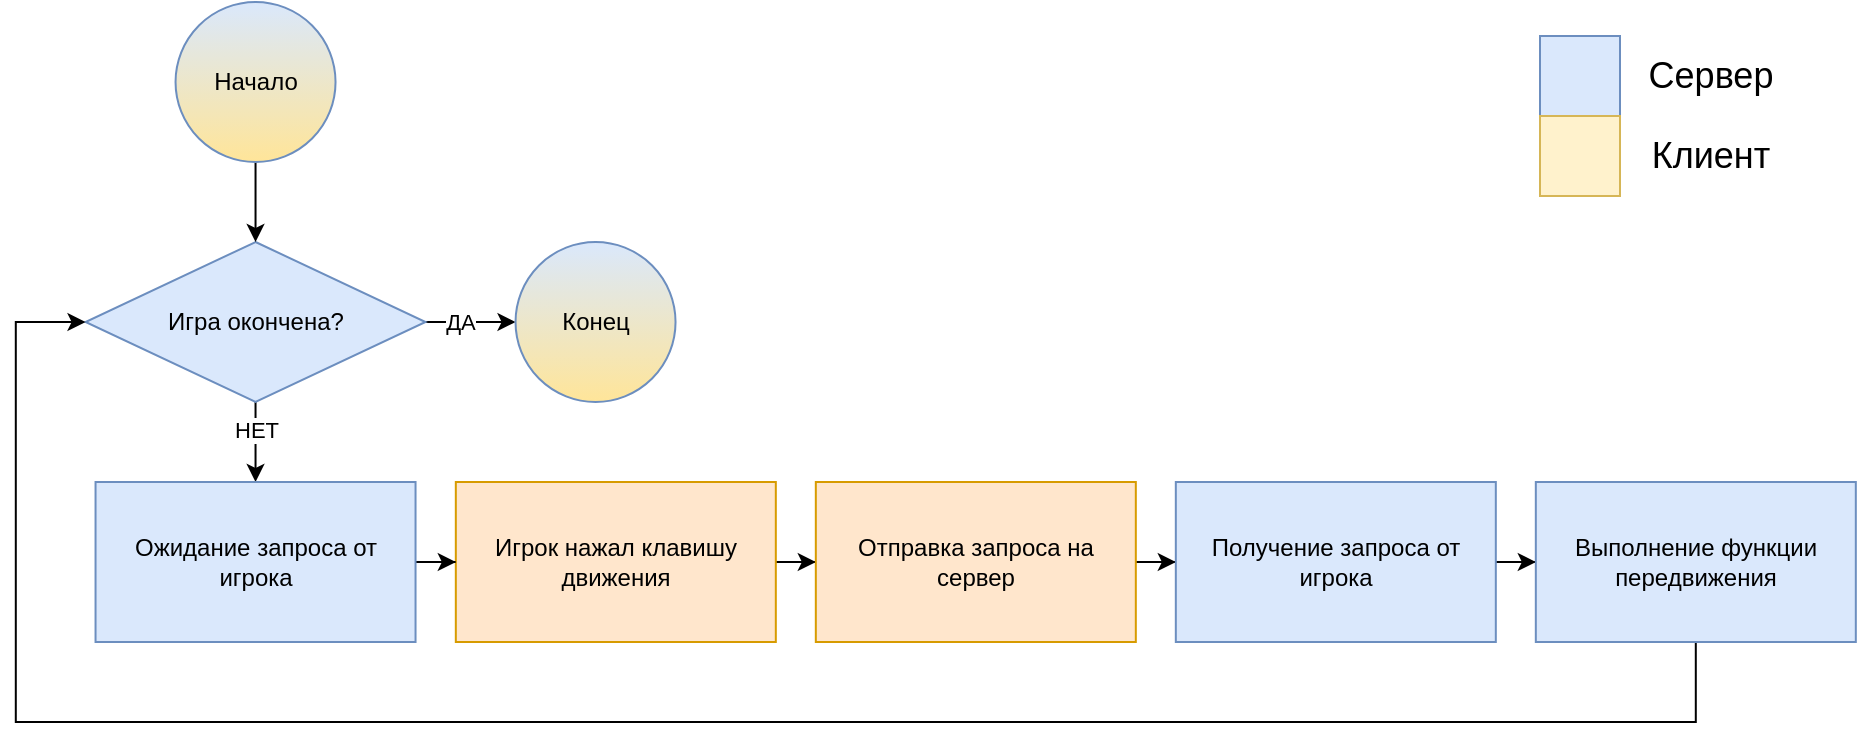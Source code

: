 <mxfile version="20.7.4" type="device"><diagram id="QTE-pRPJl4nJrqJfF5Ah" name="Page-1"><mxGraphModel dx="1953" dy="920" grid="0" gridSize="10" guides="0" tooltips="1" connect="1" arrows="1" fold="1" page="0" pageScale="1" pageWidth="850" pageHeight="1100" math="0" shadow="0"><root><mxCell id="0"/><mxCell id="1" parent="0"/><mxCell id="UEjWuoNXTXtph5EUAkjY-3" style="edgeStyle=orthogonalEdgeStyle;rounded=0;orthogonalLoop=1;jettySize=auto;html=1;" edge="1" parent="1" source="UEjWuoNXTXtph5EUAkjY-1" target="UEjWuoNXTXtph5EUAkjY-2"><mxGeometry relative="1" as="geometry"/></mxCell><mxCell id="UEjWuoNXTXtph5EUAkjY-1" value="Игрок нажал клавишу движения" style="rounded=0;whiteSpace=wrap;html=1;fillColor=#ffe6cc;strokeColor=#d79b00;" vertex="1" parent="1"><mxGeometry x="187.91" y="342" width="160" height="80" as="geometry"/></mxCell><mxCell id="UEjWuoNXTXtph5EUAkjY-5" style="edgeStyle=orthogonalEdgeStyle;rounded=0;orthogonalLoop=1;jettySize=auto;html=1;" edge="1" parent="1" source="UEjWuoNXTXtph5EUAkjY-2" target="UEjWuoNXTXtph5EUAkjY-6"><mxGeometry relative="1" as="geometry"><mxPoint x="87.77" y="702" as="targetPoint"/></mxGeometry></mxCell><mxCell id="UEjWuoNXTXtph5EUAkjY-2" value="Отправка запроса на сервер&lt;span style=&quot;color: rgba(0, 0, 0, 0); font-family: monospace; font-size: 0px; text-align: start;&quot;&gt;%3CmxGraphModel%3E%3Croot%3E%3CmxCell%20id%3D%220%22%2F%3E%3CmxCell%20id%3D%221%22%20parent%3D%220%22%2F%3E%3CmxCell%20id%3D%222%22%20value%3D%22%D0%98%D0%B3%D1%80%D0%BE%D0%BA%20%D0%BD%D0%B0%D0%B6%D0%B0%D0%BB%20%D0%BA%D0%BB%D0%B0%D0%B2%D0%B8%D1%88%D1%83%20%D0%B4%D0%B2%D0%B8%D0%B6%D0%B5%D0%BD%D0%B8%D1%8F%22%20style%3D%22rounded%3D0%3BwhiteSpace%3Dwrap%3Bhtml%3D1%3B%22%20vertex%3D%221%22%20parent%3D%221%22%3E%3CmxGeometry%20x%3D%22200%22%20y%3D%2240%22%20width%3D%22160%22%20height%3D%2280%22%20as%3D%22geometry%22%2F%3E%3C%2FmxCell%3E%3C%2Froot%3E%3C%2FmxGraphModel%3E&lt;/span&gt;" style="rounded=0;whiteSpace=wrap;html=1;fillColor=#ffe6cc;strokeColor=#d79b00;" vertex="1" parent="1"><mxGeometry x="367.91" y="342" width="160" height="80" as="geometry"/></mxCell><mxCell id="UEjWuoNXTXtph5EUAkjY-21" style="edgeStyle=orthogonalEdgeStyle;rounded=0;orthogonalLoop=1;jettySize=auto;html=1;" edge="1" parent="1" source="UEjWuoNXTXtph5EUAkjY-6" target="UEjWuoNXTXtph5EUAkjY-20"><mxGeometry relative="1" as="geometry"/></mxCell><mxCell id="UEjWuoNXTXtph5EUAkjY-6" value="Получение запроса от игрока" style="rounded=0;whiteSpace=wrap;html=1;fillColor=#dae8fc;strokeColor=#6c8ebf;" vertex="1" parent="1"><mxGeometry x="547.91" y="342" width="160" height="80" as="geometry"/></mxCell><mxCell id="UEjWuoNXTXtph5EUAkjY-10" style="edgeStyle=orthogonalEdgeStyle;rounded=0;orthogonalLoop=1;jettySize=auto;html=1;" edge="1" parent="1" source="UEjWuoNXTXtph5EUAkjY-8" target="UEjWuoNXTXtph5EUAkjY-9"><mxGeometry relative="1" as="geometry"/></mxCell><mxCell id="UEjWuoNXTXtph5EUAkjY-11" value="НЕТ" style="edgeLabel;html=1;align=center;verticalAlign=middle;resizable=0;points=[];" vertex="1" connectable="0" parent="UEjWuoNXTXtph5EUAkjY-10"><mxGeometry x="-0.31" relative="1" as="geometry"><mxPoint as="offset"/></mxGeometry></mxCell><mxCell id="UEjWuoNXTXtph5EUAkjY-12" style="edgeStyle=orthogonalEdgeStyle;rounded=0;orthogonalLoop=1;jettySize=auto;html=1;" edge="1" parent="1" source="UEjWuoNXTXtph5EUAkjY-8" target="UEjWuoNXTXtph5EUAkjY-13"><mxGeometry relative="1" as="geometry"><mxPoint x="-72.23" y="782" as="targetPoint"/><Array as="points"><mxPoint x="187.77" y="262"/><mxPoint x="187.77" y="262"/></Array></mxGeometry></mxCell><mxCell id="UEjWuoNXTXtph5EUAkjY-14" value="ДА" style="edgeLabel;html=1;align=center;verticalAlign=middle;resizable=0;points=[];" vertex="1" connectable="0" parent="UEjWuoNXTXtph5EUAkjY-12"><mxGeometry x="-0.265" relative="1" as="geometry"><mxPoint as="offset"/></mxGeometry></mxCell><mxCell id="UEjWuoNXTXtph5EUAkjY-8" value="Игра окончена?" style="rhombus;whiteSpace=wrap;html=1;fillColor=#dae8fc;strokeColor=#6c8ebf;" vertex="1" parent="1"><mxGeometry x="2.77" y="222" width="170" height="80" as="geometry"/></mxCell><mxCell id="UEjWuoNXTXtph5EUAkjY-18" style="edgeStyle=orthogonalEdgeStyle;rounded=0;orthogonalLoop=1;jettySize=auto;html=1;" edge="1" parent="1" source="UEjWuoNXTXtph5EUAkjY-9" target="UEjWuoNXTXtph5EUAkjY-1"><mxGeometry relative="1" as="geometry"/></mxCell><mxCell id="UEjWuoNXTXtph5EUAkjY-9" value="Ожидание запроса от игрока" style="rounded=0;whiteSpace=wrap;html=1;fillColor=#dae8fc;strokeColor=#6c8ebf;" vertex="1" parent="1"><mxGeometry x="7.77" y="342" width="160" height="80" as="geometry"/></mxCell><mxCell id="UEjWuoNXTXtph5EUAkjY-13" value="Конец" style="ellipse;whiteSpace=wrap;html=1;fillColor=#dae8fc;strokeColor=#6c8ebf;gradientColor=#FFE599;" vertex="1" parent="1"><mxGeometry x="217.77" y="222" width="80" height="80" as="geometry"/></mxCell><mxCell id="UEjWuoNXTXtph5EUAkjY-17" style="edgeStyle=orthogonalEdgeStyle;rounded=0;orthogonalLoop=1;jettySize=auto;html=1;" edge="1" parent="1" source="UEjWuoNXTXtph5EUAkjY-16" target="UEjWuoNXTXtph5EUAkjY-8"><mxGeometry relative="1" as="geometry"/></mxCell><mxCell id="UEjWuoNXTXtph5EUAkjY-16" value="Начало" style="ellipse;whiteSpace=wrap;html=1;fillColor=#dae8fc;strokeColor=#6c8ebf;gradientColor=#FFE599;" vertex="1" parent="1"><mxGeometry x="47.77" y="102" width="80" height="80" as="geometry"/></mxCell><mxCell id="UEjWuoNXTXtph5EUAkjY-22" style="edgeStyle=orthogonalEdgeStyle;rounded=0;orthogonalLoop=1;jettySize=auto;html=1;" edge="1" parent="1" source="UEjWuoNXTXtph5EUAkjY-20" target="UEjWuoNXTXtph5EUAkjY-8"><mxGeometry relative="1" as="geometry"><Array as="points"><mxPoint x="807.91" y="462"/><mxPoint x="-32.09" y="462"/><mxPoint x="-32.09" y="262"/></Array></mxGeometry></mxCell><mxCell id="UEjWuoNXTXtph5EUAkjY-20" value="Выполнение функции передвижения" style="rounded=0;whiteSpace=wrap;html=1;fillColor=#dae8fc;strokeColor=#6c8ebf;" vertex="1" parent="1"><mxGeometry x="727.91" y="342" width="160" height="80" as="geometry"/></mxCell><mxCell id="UEjWuoNXTXtph5EUAkjY-23" value="" style="rounded=0;whiteSpace=wrap;html=1;fillColor=#dae8fc;strokeColor=#6c8ebf;" vertex="1" parent="1"><mxGeometry x="730" y="119" width="40" height="40" as="geometry"/></mxCell><mxCell id="UEjWuoNXTXtph5EUAkjY-24" value="" style="rounded=0;whiteSpace=wrap;html=1;fillColor=#fff2cc;strokeColor=#d6b656;" vertex="1" parent="1"><mxGeometry x="730" y="159" width="40" height="40" as="geometry"/></mxCell><mxCell id="UEjWuoNXTXtph5EUAkjY-25" value="&lt;font style=&quot;font-size: 18px;&quot;&gt;Сервер&lt;/font&gt;" style="text;html=1;align=center;verticalAlign=middle;resizable=0;points=[];autosize=1;strokeColor=none;fillColor=none;" vertex="1" parent="1"><mxGeometry x="770" y="119" width="90" height="40" as="geometry"/></mxCell><mxCell id="UEjWuoNXTXtph5EUAkjY-26" value="&lt;font style=&quot;font-size: 18px;&quot;&gt;Клиент&lt;/font&gt;" style="text;html=1;align=center;verticalAlign=middle;resizable=0;points=[];autosize=1;strokeColor=none;fillColor=none;" vertex="1" parent="1"><mxGeometry x="775" y="159" width="80" height="40" as="geometry"/></mxCell></root></mxGraphModel></diagram></mxfile>